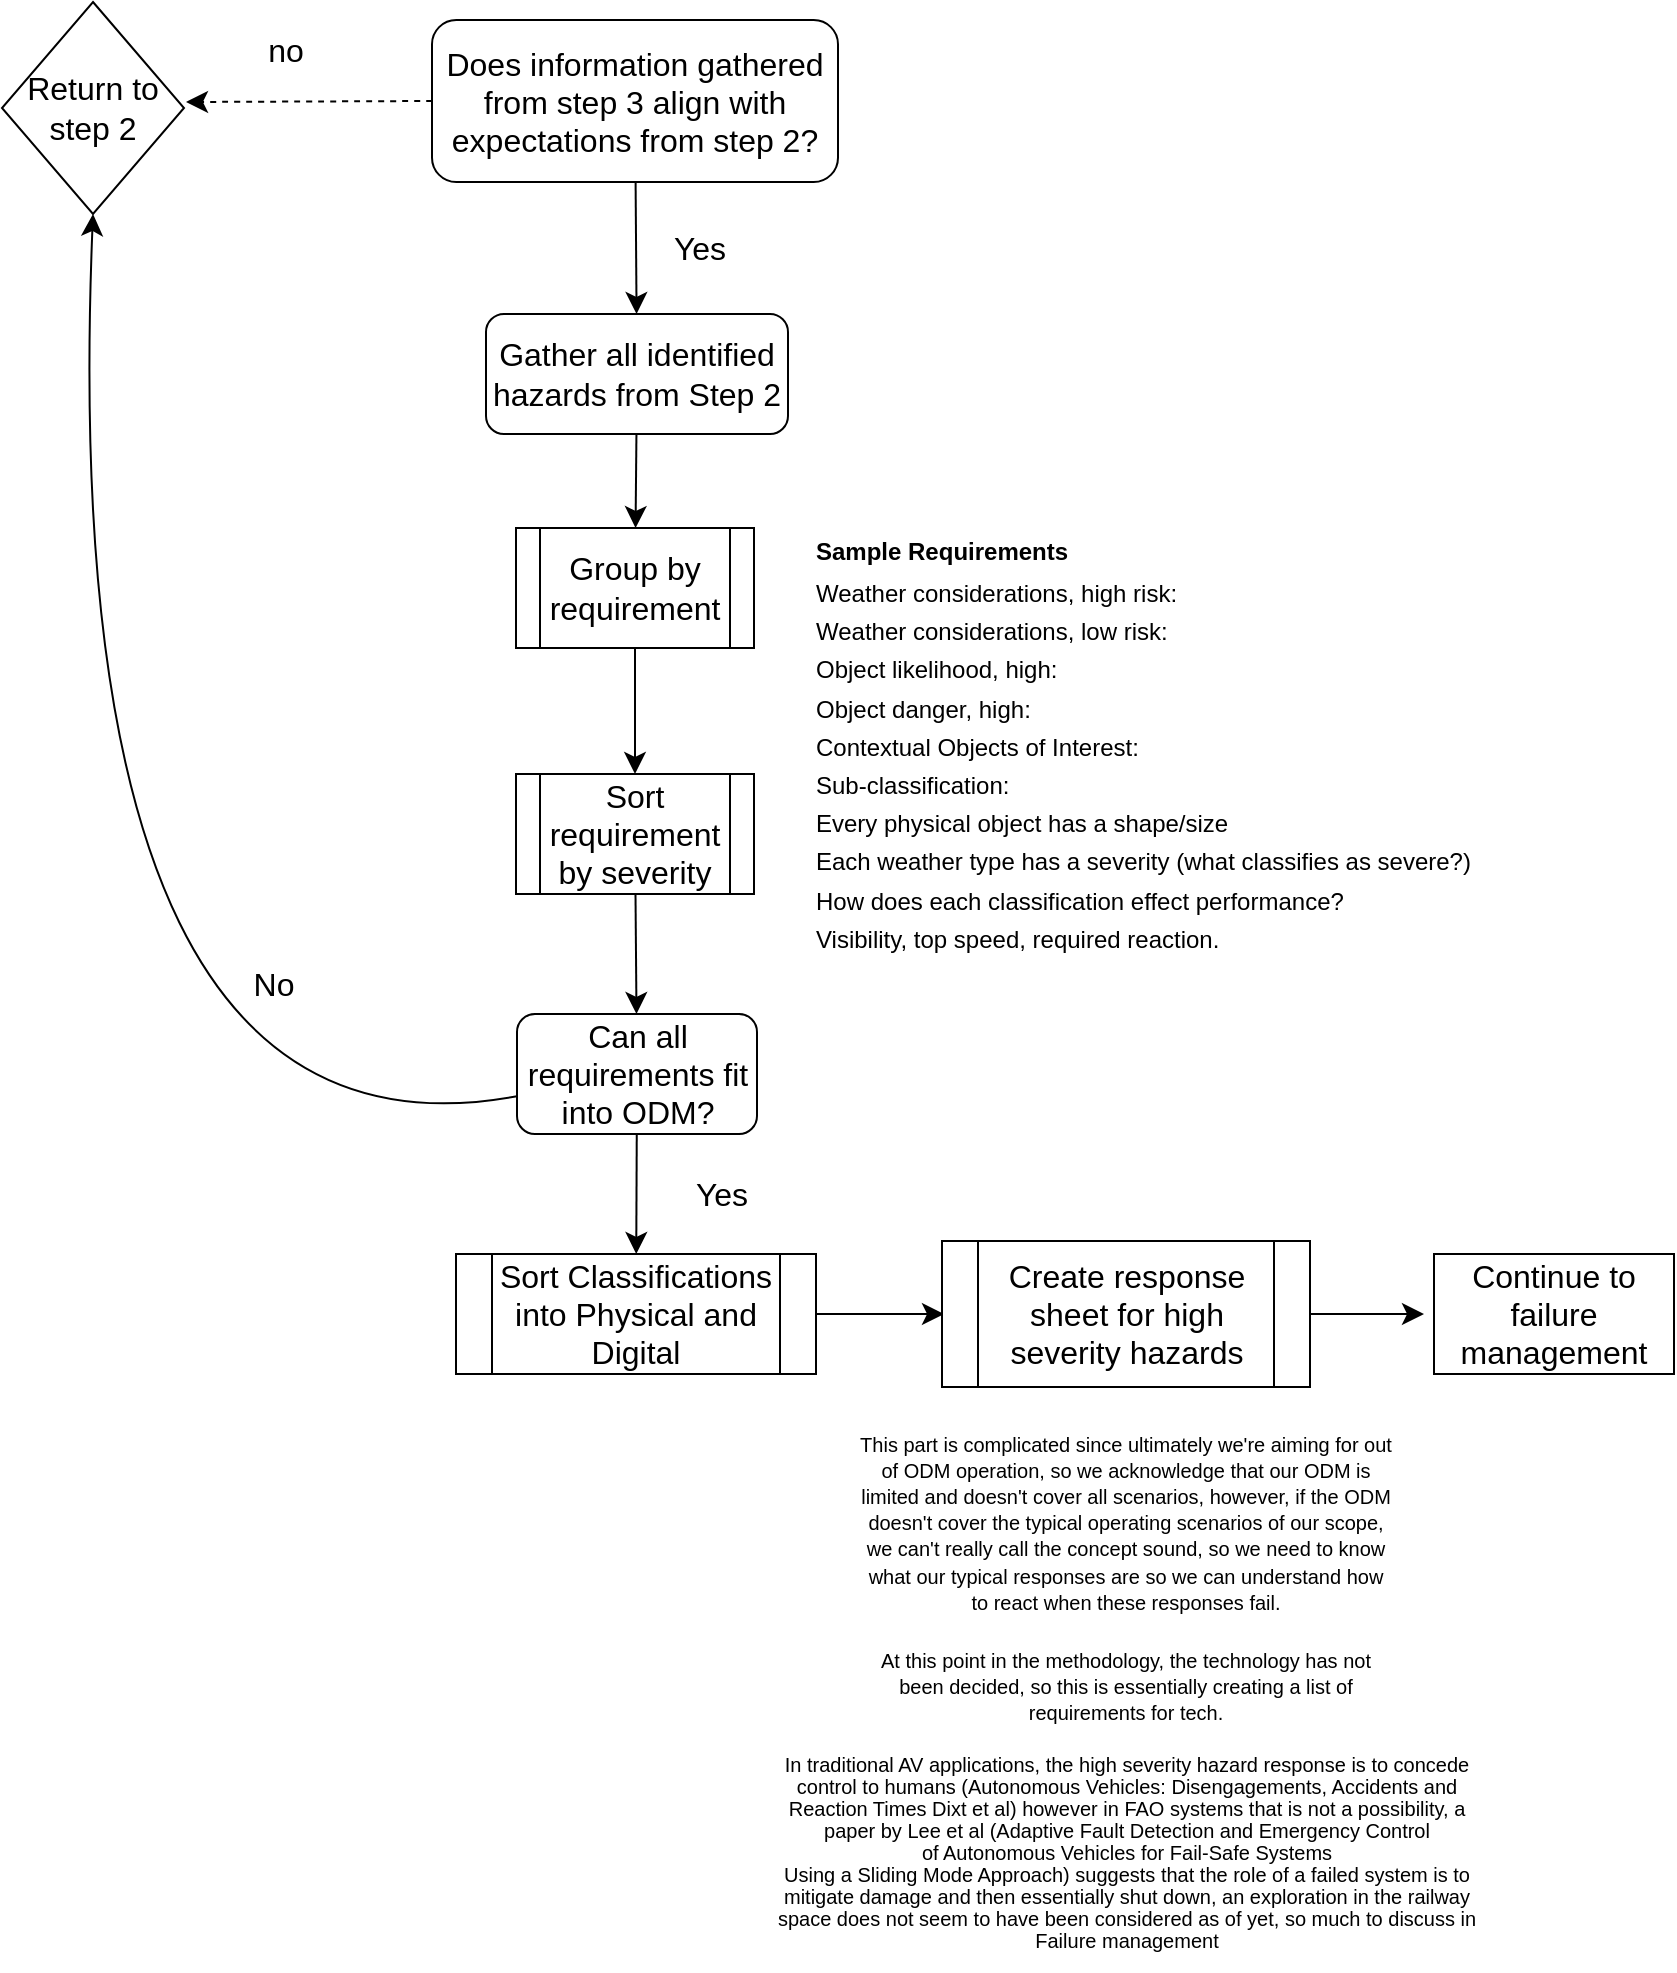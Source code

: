 <mxfile version="22.1.18" type="github">
  <diagram name="Page-1" id="T83TTpa8zFjE1lLUYpZm">
    <mxGraphModel dx="1820" dy="1738" grid="0" gridSize="10" guides="1" tooltips="1" connect="1" arrows="1" fold="1" page="0" pageScale="1" pageWidth="827" pageHeight="1169" math="0" shadow="0">
      <root>
        <mxCell id="0" />
        <mxCell id="1" parent="0" />
        <mxCell id="KzM7ihCwETdA7sU0UJMm-6" value="" style="edgeStyle=none;curved=1;rounded=0;orthogonalLoop=1;jettySize=auto;html=1;fontSize=12;startSize=8;endSize=8;" edge="1" parent="1" source="KzM7ihCwETdA7sU0UJMm-1" target="KzM7ihCwETdA7sU0UJMm-5">
          <mxGeometry relative="1" as="geometry" />
        </mxCell>
        <mxCell id="KzM7ihCwETdA7sU0UJMm-1" value="Does information gathered from step 3 align with expectations from step 2?" style="rounded=1;whiteSpace=wrap;html=1;fontSize=16;" vertex="1" parent="1">
          <mxGeometry x="91" y="-451" width="203" height="81" as="geometry" />
        </mxCell>
        <mxCell id="KzM7ihCwETdA7sU0UJMm-2" value="" style="endArrow=classic;html=1;rounded=0;fontSize=12;startSize=8;endSize=8;curved=1;exitX=0;exitY=0.5;exitDx=0;exitDy=0;dashed=1;" edge="1" parent="1" source="KzM7ihCwETdA7sU0UJMm-1">
          <mxGeometry width="50" height="50" relative="1" as="geometry">
            <mxPoint x="175" y="-75" as="sourcePoint" />
            <mxPoint x="-32" y="-410" as="targetPoint" />
          </mxGeometry>
        </mxCell>
        <mxCell id="KzM7ihCwETdA7sU0UJMm-3" value="Return to step 2" style="rhombus;whiteSpace=wrap;html=1;fontSize=16;" vertex="1" parent="1">
          <mxGeometry x="-124" y="-460" width="91" height="106" as="geometry" />
        </mxCell>
        <mxCell id="KzM7ihCwETdA7sU0UJMm-4" value="no" style="text;html=1;strokeColor=none;fillColor=none;align=center;verticalAlign=middle;whiteSpace=wrap;rounded=0;fontSize=16;" vertex="1" parent="1">
          <mxGeometry x="-12" y="-451" width="60" height="30" as="geometry" />
        </mxCell>
        <mxCell id="KzM7ihCwETdA7sU0UJMm-9" value="" style="edgeStyle=none;curved=1;rounded=0;orthogonalLoop=1;jettySize=auto;html=1;fontSize=12;startSize=8;endSize=8;" edge="1" parent="1" source="KzM7ihCwETdA7sU0UJMm-5" target="KzM7ihCwETdA7sU0UJMm-8">
          <mxGeometry relative="1" as="geometry" />
        </mxCell>
        <mxCell id="KzM7ihCwETdA7sU0UJMm-5" value="Gather all identified hazards from Step 2" style="whiteSpace=wrap;html=1;fontSize=16;rounded=1;" vertex="1" parent="1">
          <mxGeometry x="118" y="-304" width="151" height="60" as="geometry" />
        </mxCell>
        <mxCell id="KzM7ihCwETdA7sU0UJMm-7" value="Yes" style="text;html=1;strokeColor=none;fillColor=none;align=center;verticalAlign=middle;whiteSpace=wrap;rounded=0;fontSize=16;" vertex="1" parent="1">
          <mxGeometry x="195" y="-352" width="60" height="30" as="geometry" />
        </mxCell>
        <mxCell id="KzM7ihCwETdA7sU0UJMm-12" value="" style="edgeStyle=none;curved=1;rounded=0;orthogonalLoop=1;jettySize=auto;html=1;fontSize=12;startSize=8;endSize=8;" edge="1" parent="1" source="KzM7ihCwETdA7sU0UJMm-8" target="KzM7ihCwETdA7sU0UJMm-11">
          <mxGeometry relative="1" as="geometry" />
        </mxCell>
        <mxCell id="KzM7ihCwETdA7sU0UJMm-8" value="Group by requirement" style="shape=process;whiteSpace=wrap;html=1;backgroundOutline=1;fontSize=16;" vertex="1" parent="1">
          <mxGeometry x="133" y="-197" width="119" height="60" as="geometry" />
        </mxCell>
        <mxCell id="KzM7ihCwETdA7sU0UJMm-10" value="&lt;p style=&quot;line-height: 20%;&quot;&gt;&lt;/p&gt;&lt;h1 style=&quot;line-height: 100%; font-size: 12px;&quot;&gt;&lt;font style=&quot;font-size: 12px;&quot;&gt;Sample Requirements&lt;br&gt;&lt;/font&gt;&lt;/h1&gt;&lt;p style=&quot;line-height: 60%; font-size: 12px;&quot;&gt;&lt;font style=&quot;font-size: 12px;&quot;&gt;Weather considerations, high risk:&lt;/font&gt;&lt;/p&gt;&lt;p style=&quot;line-height: 60%; font-size: 12px;&quot;&gt;&lt;font style=&quot;font-size: 12px;&quot;&gt;Weather considerations, low risk:&lt;/font&gt;&lt;/p&gt;&lt;p style=&quot;line-height: 60%; font-size: 12px;&quot;&gt;&lt;font style=&quot;font-size: 12px;&quot;&gt;Object likelihood, high:&lt;/font&gt;&lt;/p&gt;&lt;p style=&quot;line-height: 60%; font-size: 12px;&quot;&gt;&lt;font style=&quot;font-size: 12px;&quot;&gt;Object danger, high:&lt;/font&gt;&lt;/p&gt;&lt;p style=&quot;line-height: 60%; font-size: 12px;&quot;&gt;&lt;font style=&quot;font-size: 12px;&quot;&gt;Contextual Objects of Interest:&lt;/font&gt;&lt;/p&gt;&lt;p style=&quot;line-height: 60%; font-size: 12px;&quot;&gt;&lt;font style=&quot;font-size: 12px;&quot;&gt;Sub-classification:&lt;/font&gt;&lt;/p&gt;&lt;p style=&quot;line-height: 60%; font-size: 12px;&quot;&gt;&lt;font style=&quot;font-size: 12px;&quot;&gt;Every physical object has a shape/size&lt;/font&gt;&lt;/p&gt;&lt;p style=&quot;line-height: 60%; font-size: 12px;&quot;&gt;&lt;font style=&quot;font-size: 12px;&quot;&gt;Each weather type has a severity (what classifies as severe?)&lt;/font&gt;&lt;/p&gt;&lt;p style=&quot;line-height: 60%; font-size: 12px;&quot;&gt;&lt;font style=&quot;font-size: 12px;&quot;&gt;How does each classification effect performance?&lt;/font&gt;&lt;/p&gt;&lt;p style=&quot;line-height: 60%; font-size: 12px;&quot;&gt;&lt;font style=&quot;font-size: 12px;&quot;&gt;Visibility, top speed, required reaction.&lt;font style=&quot;font-size: 12px;&quot;&gt;&lt;br&gt;&lt;/font&gt;&lt;/font&gt;&lt;/p&gt;&lt;p&gt;&lt;/p&gt;" style="text;html=1;strokeColor=none;fillColor=none;spacing=5;spacingTop=-20;whiteSpace=wrap;overflow=hidden;rounded=0;fontSize=16;" vertex="1" parent="1">
          <mxGeometry x="278" y="-197" width="360" height="238" as="geometry" />
        </mxCell>
        <mxCell id="KzM7ihCwETdA7sU0UJMm-17" value="" style="edgeStyle=none;curved=1;rounded=0;orthogonalLoop=1;jettySize=auto;html=1;fontSize=12;startSize=8;endSize=8;" edge="1" parent="1" source="KzM7ihCwETdA7sU0UJMm-11" target="KzM7ihCwETdA7sU0UJMm-15">
          <mxGeometry relative="1" as="geometry" />
        </mxCell>
        <mxCell id="KzM7ihCwETdA7sU0UJMm-11" value="Sort requirement by severity" style="shape=process;whiteSpace=wrap;html=1;backgroundOutline=1;fontSize=16;" vertex="1" parent="1">
          <mxGeometry x="133" y="-74" width="119" height="60" as="geometry" />
        </mxCell>
        <mxCell id="KzM7ihCwETdA7sU0UJMm-18" style="edgeStyle=none;curved=1;rounded=0;orthogonalLoop=1;jettySize=auto;html=1;entryX=0.5;entryY=1;entryDx=0;entryDy=0;fontSize=12;startSize=8;endSize=8;" edge="1" parent="1" source="KzM7ihCwETdA7sU0UJMm-15" target="KzM7ihCwETdA7sU0UJMm-3">
          <mxGeometry relative="1" as="geometry">
            <Array as="points">
              <mxPoint x="-98" y="130" />
            </Array>
          </mxGeometry>
        </mxCell>
        <mxCell id="KzM7ihCwETdA7sU0UJMm-21" value="" style="edgeStyle=none;curved=1;rounded=0;orthogonalLoop=1;jettySize=auto;html=1;fontSize=12;startSize=8;endSize=8;" edge="1" parent="1" source="KzM7ihCwETdA7sU0UJMm-15" target="KzM7ihCwETdA7sU0UJMm-20">
          <mxGeometry relative="1" as="geometry" />
        </mxCell>
        <mxCell id="KzM7ihCwETdA7sU0UJMm-15" value="Can all requirements fit into ODM?" style="rounded=1;whiteSpace=wrap;html=1;fontSize=16;" vertex="1" parent="1">
          <mxGeometry x="133.5" y="46" width="120" height="60" as="geometry" />
        </mxCell>
        <mxCell id="KzM7ihCwETdA7sU0UJMm-19" value="No" style="text;html=1;strokeColor=none;fillColor=none;align=center;verticalAlign=middle;whiteSpace=wrap;rounded=0;fontSize=16;" vertex="1" parent="1">
          <mxGeometry x="-18" y="16" width="60" height="30" as="geometry" />
        </mxCell>
        <mxCell id="KzM7ihCwETdA7sU0UJMm-25" value="" style="edgeStyle=none;curved=1;rounded=0;orthogonalLoop=1;jettySize=auto;html=1;fontSize=12;startSize=8;endSize=8;" edge="1" parent="1" source="KzM7ihCwETdA7sU0UJMm-20">
          <mxGeometry relative="1" as="geometry">
            <mxPoint x="347" y="196" as="targetPoint" />
          </mxGeometry>
        </mxCell>
        <mxCell id="KzM7ihCwETdA7sU0UJMm-20" value="Sort Classifications into Physical and Digital" style="shape=process;whiteSpace=wrap;html=1;backgroundOutline=1;fontSize=16;" vertex="1" parent="1">
          <mxGeometry x="103" y="166" width="180" height="60" as="geometry" />
        </mxCell>
        <mxCell id="KzM7ihCwETdA7sU0UJMm-22" value="Yes" style="text;html=1;strokeColor=none;fillColor=none;align=center;verticalAlign=middle;whiteSpace=wrap;rounded=0;fontSize=16;" vertex="1" parent="1">
          <mxGeometry x="206" y="121" width="60" height="30" as="geometry" />
        </mxCell>
        <mxCell id="KzM7ihCwETdA7sU0UJMm-27" value="" style="edgeStyle=none;curved=1;rounded=0;orthogonalLoop=1;jettySize=auto;html=1;fontSize=12;startSize=8;endSize=8;" edge="1" parent="1">
          <mxGeometry relative="1" as="geometry">
            <mxPoint x="484" y="196" as="sourcePoint" />
            <mxPoint x="587" y="196" as="targetPoint" />
          </mxGeometry>
        </mxCell>
        <mxCell id="KzM7ihCwETdA7sU0UJMm-28" value="Continue to failure management" style="rounded=0;whiteSpace=wrap;html=1;fontSize=16;" vertex="1" parent="1">
          <mxGeometry x="592" y="166" width="120" height="60" as="geometry" />
        </mxCell>
        <mxCell id="KzM7ihCwETdA7sU0UJMm-31" value="&lt;p style=&quot;line-height: 70%;&quot;&gt;&lt;font style=&quot;font-size: 10px;&quot;&gt;This part is complicated since ultimately we&#39;re aiming for out of ODM operation, so we acknowledge that our ODM is limited and doesn&#39;t cover all scenarios, however, if the ODM doesn&#39;t cover the typical operating scenarios of our scope, we can&#39;t really call the concept sound, so we need to know what our typical responses are so we can understand how to react when these responses fail.&lt;/font&gt;&lt;/p&gt;&lt;p style=&quot;line-height: 70%;&quot;&gt;&lt;font style=&quot;font-size: 10px;&quot;&gt;At this point in the methodology, the technology has not been decided, so this is essentially creating a list of requirements for tech.&lt;br&gt;&lt;/font&gt;&lt;/p&gt;" style="text;html=1;strokeColor=none;fillColor=none;align=center;verticalAlign=middle;whiteSpace=wrap;rounded=0;fontSize=16;" vertex="1" parent="1">
          <mxGeometry x="304" y="260" width="268" height="134" as="geometry" />
        </mxCell>
        <mxCell id="KzM7ihCwETdA7sU0UJMm-33" value="Create response sheet for high severity hazards" style="shape=process;whiteSpace=wrap;html=1;backgroundOutline=1;fontSize=16;" vertex="1" parent="1">
          <mxGeometry x="346" y="159.5" width="184" height="73" as="geometry" />
        </mxCell>
        <mxCell id="KzM7ihCwETdA7sU0UJMm-34" value="&lt;p style=&quot;line-height: 110%; font-size: 10px;&quot;&gt;&lt;font style=&quot;font-size: 10px;&quot;&gt;In traditional AV applications, the high severity hazard response is to concede control to humans (&lt;font style=&quot;font-size: 10px;&quot;&gt;Autonomous Vehicles: Disengagements, Accidents and Reaction Times Dixt et al) however in FAO systems that is not a possibility, a paper by Lee et al (Adaptive Fault Detection and Emergency Control&lt;br&gt;of Autonomous Vehicles for Fail-Safe Systems&lt;br&gt;Using a Sliding Mode Approach) suggests that the role of a failed system is to mitigate damage and then essentially shut down, an exploration in the railway space does not seem to have been considered as of yet, so much to discuss in Failure management&lt;br&gt;&lt;/font&gt;&lt;/font&gt;&lt;/p&gt;" style="text;html=1;strokeColor=none;fillColor=none;align=center;verticalAlign=middle;whiteSpace=wrap;rounded=0;fontSize=16;" vertex="1" parent="1">
          <mxGeometry x="255.5" y="416" width="365" height="98" as="geometry" />
        </mxCell>
      </root>
    </mxGraphModel>
  </diagram>
</mxfile>
